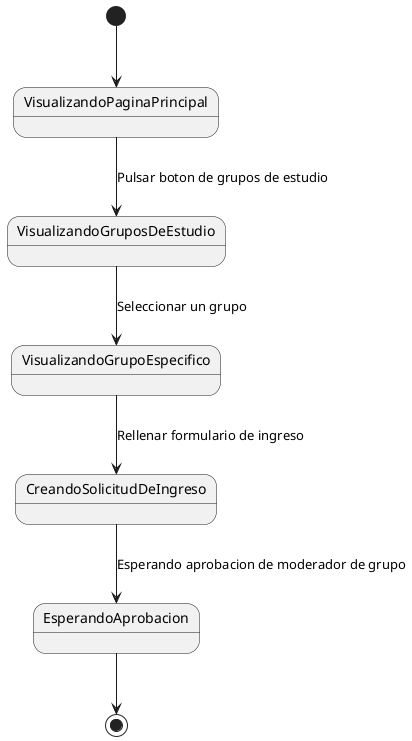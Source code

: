 @startuml Ingresar a grupo de estudio
[*] --> VisualizandoPaginaPrincipal
VisualizandoPaginaPrincipal --> VisualizandoGruposDeEstudio : Pulsar boton de grupos de estudio
VisualizandoGruposDeEstudio --> VisualizandoGrupoEspecifico : Seleccionar un grupo
VisualizandoGrupoEspecifico --> CreandoSolicitudDeIngreso : Rellenar formulario de ingreso
CreandoSolicitudDeIngreso --> EsperandoAprobacion : Esperando aprobacion de moderador de grupo
EsperandoAprobacion --> [*]
@enduml
